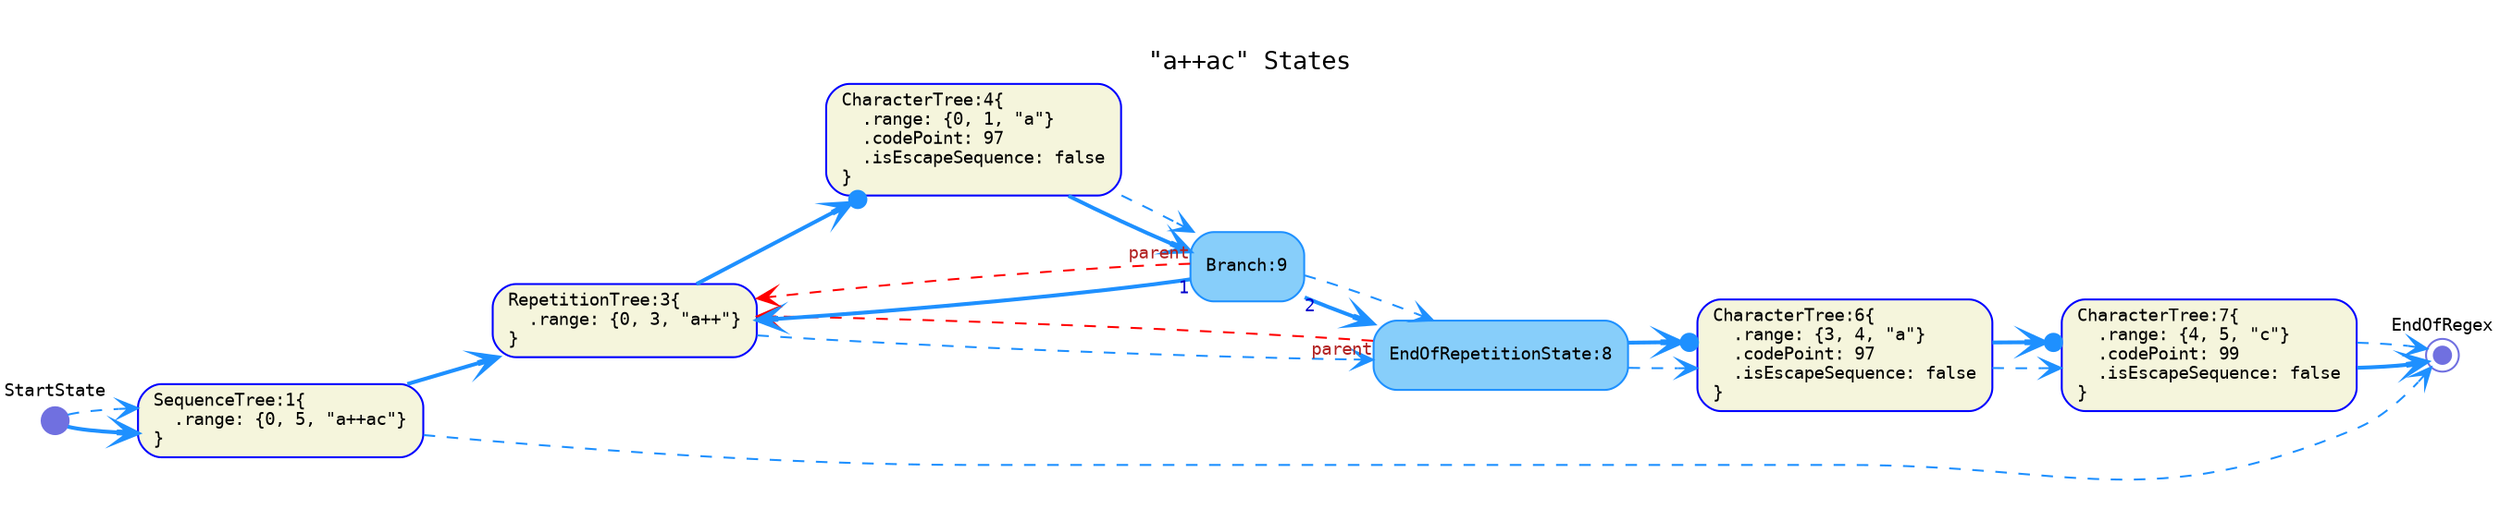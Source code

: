digraph G {
  rankdir=LR;
  graph [fontname="Monospace", fontsize="13", pad="0.3"]
  labelloc="t";
  label="\"a++ac\" States";

  // tree-and-state nodes
  node [fontname="Monospace", fontsize= "9", shape="box", style="rounded,filled", color="Blue", fillcolor="Beige", fixedsize="false", width="0.75"]
  1[ label="SequenceTree:1\{\l  .range: \{0, 5, \"a++ac\"\}\l\}\l" ]
  3[ label="RepetitionTree:3\{\l  .range: \{0, 3, \"a++\"\}\l\}\l" ]
  4[ label="CharacterTree:4\{\l  .range: \{0, 1, \"a\"\}\l  .codePoint: 97\l  .isEscapeSequence: false\l\}\l" ]
  6[ label="CharacterTree:6\{\l  .range: \{3, 4, \"a\"\}\l  .codePoint: 97\l  .isEscapeSequence: false\l\}\l" ]
  7[ label="CharacterTree:7\{\l  .range: \{4, 5, \"c\"\}\l  .codePoint: 99\l  .isEscapeSequence: false\l\}\l" ]

  // start nodes
  node [fontname="Monospace", fontsize= "9", shape="circle", style="rounded,filled", color="#7070E0", fillcolor="#7070E0", fixedsize="true", width="0.20"]
  StartState[ label="StartState\l\l\l\l" ]

  // end nodes
  node [fontname="Monospace", fontsize= "9", shape="doublecircle", style="rounded,filled", color="#7070E0", fillcolor="#7070E0", fixedsize="true", width="0.12"]
  EndOfRegex[ label="EndOfRegex\l\l\l\l" ]

  // state nodes
  node [fontname="Monospace", fontsize= "9", shape="box", style="rounded,filled", color="DodgerBlue", fillcolor="LightSkyBlue", fixedsize="false", width="0.75"]
  8[ label="EndOfRepetitionState:8\l" ]
  9[ label="Branch:9\l" ]

  // epsilon-successor edges
  edge [fontname="Monospace", fontsize="9", style="bold", color="DodgerBlue", fontcolor="MediumBlue", arrowhead="vee", arrowtail="none", dir="both"]
  StartState -> 1 [ label="",  taillabel="" ]
  1 -> 3 [ label="",  taillabel="" ]
  4 -> 9 [ label="",  taillabel="" ]
  9 -> 3 [ label="",  taillabel="1" ]
  9 -> 8 [ label="",  taillabel="2" ]
  7 -> EndOfRegex [ label="",  taillabel="" ]

  // continuation edges
  edge [fontname="Monospace", fontsize="9", style="dashed", color="DodgerBlue", fontcolor="MediumBlue", arrowhead="vee", arrowtail="none", dir="both"]
  StartState -> 1 [ label="",  taillabel="" ]
  1 -> EndOfRegex [ label="",  taillabel="" ]
  3 -> 8 [ label="",  taillabel="" ]
  4 -> 9 [ label="",  taillabel="" ]
  8 -> 6 [ label="",  taillabel="" ]
  9 -> 8 [ label="",  taillabel="" ]
  6 -> 7 [ label="",  taillabel="" ]
  7 -> EndOfRegex [ label="",  taillabel="" ]

  // character-successor edges
  edge [fontname="Monospace", fontsize="9", style="bold", color="DodgerBlue", fontcolor="MediumBlue", arrowhead="dotvee", arrowtail="none", dir="both"]
  3 -> 4 [ label="",  taillabel="" ]
  8 -> 6 [ label="",  taillabel="" ]
  6 -> 7 [ label="",  taillabel="" ]

  // reference edges
  edge [fontname="Monospace", fontsize="9", style="dashed", color="Red", fontcolor="Firebrick", arrowhead="vee", arrowtail="none", dir="both"]
  8 -> 3 [ label="",  taillabel="parent" ]
  9 -> 3 [ label="",  taillabel="parent" ]
}
